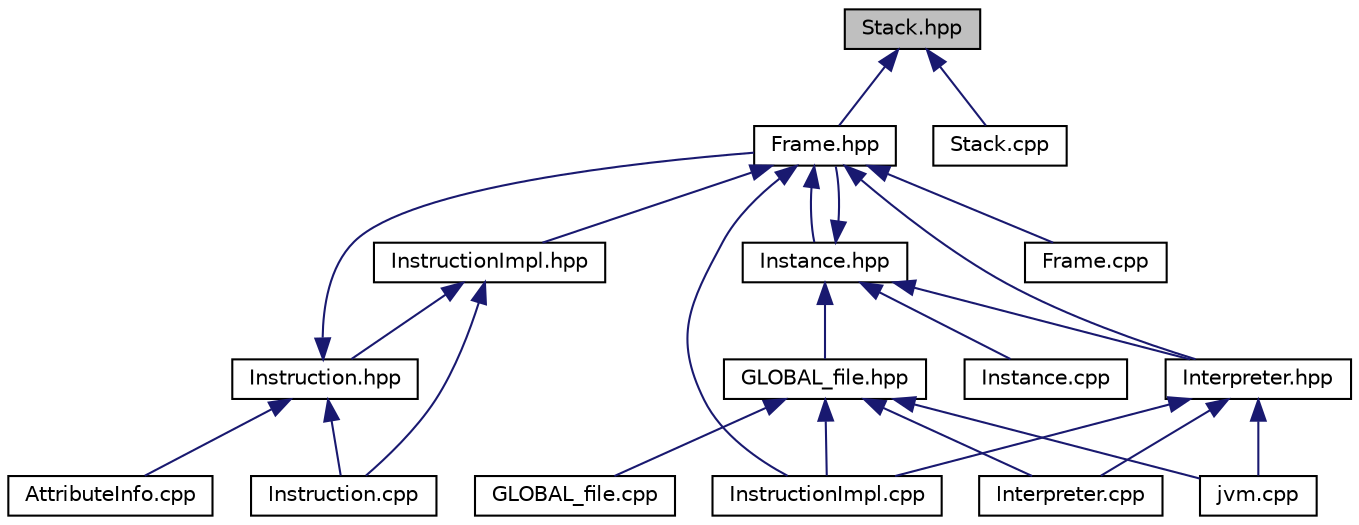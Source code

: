digraph "Stack.hpp"
{
  edge [fontname="Helvetica",fontsize="10",labelfontname="Helvetica",labelfontsize="10"];
  node [fontname="Helvetica",fontsize="10",shape=record];
  Node1 [label="Stack.hpp",height=0.2,width=0.4,color="black", fillcolor="grey75", style="filled", fontcolor="black"];
  Node1 -> Node2 [dir="back",color="midnightblue",fontsize="10",style="solid",fontname="Helvetica"];
  Node2 [label="Frame.hpp",height=0.2,width=0.4,color="black", fillcolor="white", style="filled",URL="$_frame_8hpp.html",tooltip="Declarações das funções e da estrutura do Frame, utilizado para salvar resultados parciais..."];
  Node2 -> Node3 [dir="back",color="midnightblue",fontsize="10",style="solid",fontname="Helvetica"];
  Node3 [label="InstructionImpl.hpp",height=0.2,width=0.4,color="black", fillcolor="white", style="filled",URL="$_instruction_impl_8hpp.html",tooltip="Declarações das funções do ClassLoader para salvar todos os bytes de .class corretamente. "];
  Node3 -> Node4 [dir="back",color="midnightblue",fontsize="10",style="solid",fontname="Helvetica"];
  Node4 [label="Instruction.hpp",height=0.2,width=0.4,color="black", fillcolor="white", style="filled",URL="$_instruction_8hpp.html",tooltip="Declarações das instruçoes referentes ao interpretador da JVM. "];
  Node4 -> Node5 [dir="back",color="midnightblue",fontsize="10",style="solid",fontname="Helvetica"];
  Node5 [label="AttributeInfo.cpp",height=0.2,width=0.4,color="black", fillcolor="white", style="filled",URL="$_attribute_info_8cpp.html",tooltip="Tem os métodos para adiquirir as informações dos atributos;. "];
  Node4 -> Node2 [dir="back",color="midnightblue",fontsize="10",style="solid",fontname="Helvetica"];
  Node4 -> Node6 [dir="back",color="midnightblue",fontsize="10",style="solid",fontname="Helvetica"];
  Node6 [label="Instruction.cpp",height=0.2,width=0.4,color="black", fillcolor="white", style="filled",URL="$_instruction_8cpp.html",tooltip="Métodos que servem para inicializar todas as intruções contidas na documentação;. ..."];
  Node3 -> Node6 [dir="back",color="midnightblue",fontsize="10",style="solid",fontname="Helvetica"];
  Node2 -> Node7 [dir="back",color="midnightblue",fontsize="10",style="solid",fontname="Helvetica"];
  Node7 [label="Instance.hpp",height=0.2,width=0.4,color="black", fillcolor="white", style="filled",URL="$_instance_8hpp.html",tooltip="Declaração da struct Instance. "];
  Node7 -> Node2 [dir="back",color="midnightblue",fontsize="10",style="solid",fontname="Helvetica"];
  Node7 -> Node8 [dir="back",color="midnightblue",fontsize="10",style="solid",fontname="Helvetica"];
  Node8 [label="GLOBAL_file.hpp",height=0.2,width=0.4,color="black", fillcolor="white", style="filled",URL="$_g_l_o_b_a_l__file_8hpp.html",tooltip="Armazenas classes estáticas para serem usadas por todo o código. "];
  Node8 -> Node9 [dir="back",color="midnightblue",fontsize="10",style="solid",fontname="Helvetica"];
  Node9 [label="GLOBAL_file.cpp",height=0.2,width=0.4,color="black", fillcolor="white", style="filled",URL="$_g_l_o_b_a_l__file_8cpp.html",tooltip="Contém métodos que serão utilizados de forma global, ao invés de termos que setar o mesmo para todos ..."];
  Node8 -> Node10 [dir="back",color="midnightblue",fontsize="10",style="solid",fontname="Helvetica"];
  Node10 [label="InstructionImpl.cpp",height=0.2,width=0.4,color="black", fillcolor="white", style="filled",URL="$_instruction_impl_8cpp.html",tooltip="Métodos referentes a execução de cada instrução ;. "];
  Node8 -> Node11 [dir="back",color="midnightblue",fontsize="10",style="solid",fontname="Helvetica"];
  Node11 [label="Interpreter.cpp",height=0.2,width=0.4,color="black", fillcolor="white", style="filled",URL="$_interpreter_8cpp.html",tooltip="Métodos que fazem a atuação do interpretador;. "];
  Node8 -> Node12 [dir="back",color="midnightblue",fontsize="10",style="solid",fontname="Helvetica"];
  Node12 [label="jvm.cpp",height=0.2,width=0.4,color="black", fillcolor="white", style="filled",URL="$jvm_8cpp.html",tooltip="Arquivo inicial em que é selecionado ou a exibição do leitor ou do interpretador dependendo da chamad..."];
  Node7 -> Node13 [dir="back",color="midnightblue",fontsize="10",style="solid",fontname="Helvetica"];
  Node13 [label="Instance.cpp",height=0.2,width=0.4,color="black", fillcolor="white", style="filled",URL="$_instance_8cpp.html",tooltip="Contém métodos para carregar as informações do Classloader na Instância;. "];
  Node7 -> Node14 [dir="back",color="midnightblue",fontsize="10",style="solid",fontname="Helvetica"];
  Node14 [label="Interpreter.hpp",height=0.2,width=0.4,color="black", fillcolor="white", style="filled",URL="$_interpreter_8hpp.html",tooltip="Declarações das funções e atributos do Interpretador para interpretar o que foi lido do ..."];
  Node14 -> Node10 [dir="back",color="midnightblue",fontsize="10",style="solid",fontname="Helvetica"];
  Node14 -> Node11 [dir="back",color="midnightblue",fontsize="10",style="solid",fontname="Helvetica"];
  Node14 -> Node12 [dir="back",color="midnightblue",fontsize="10",style="solid",fontname="Helvetica"];
  Node2 -> Node15 [dir="back",color="midnightblue",fontsize="10",style="solid",fontname="Helvetica"];
  Node15 [label="Frame.cpp",height=0.2,width=0.4,color="black", fillcolor="white", style="filled",URL="$_frame_8cpp.html",tooltip="Contrutor, destrutor e metodos para o funcionamento da lógica do frame;. "];
  Node2 -> Node10 [dir="back",color="midnightblue",fontsize="10",style="solid",fontname="Helvetica"];
  Node2 -> Node14 [dir="back",color="midnightblue",fontsize="10",style="solid",fontname="Helvetica"];
  Node1 -> Node16 [dir="back",color="midnightblue",fontsize="10",style="solid",fontname="Helvetica"];
  Node16 [label="Stack.cpp",height=0.2,width=0.4,color="black", fillcolor="white", style="filled",URL="$_stack_8cpp.html",tooltip="Métodos que simulam a estrura de dados \"pilha\";. "];
}
